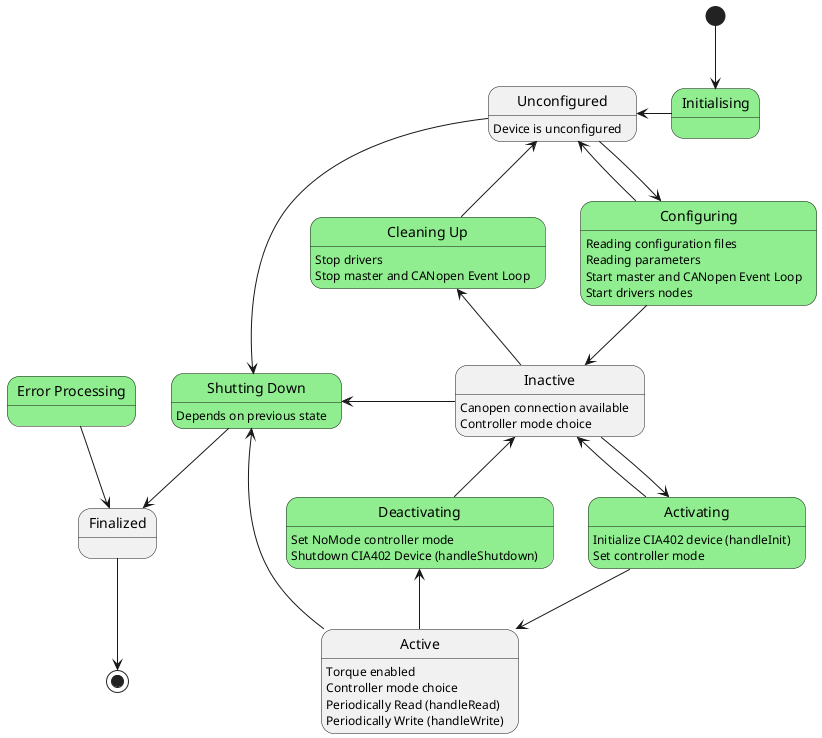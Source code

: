 @startuml CIA402 State Machine

state "Unconfigured" as U
U : Device is unconfigured
state "Inactive" as I
I : Canopen connection available
I : Controller mode choice
state "Active" as A
A : Torque enabled
A : Controller mode choice
A : Periodically Read (handleRead)
A : Periodically Write (handleWrite)
state "Finalized" as F


state "Initialising" as OI #LightGreen
state "Configuring" as OC #LightGreen
OC : Reading configuration files
OC : Reading parameters
OC : Start master and CANopen Event Loop
OC : Start drivers nodes
state "Activating" as OA #LightGreen
OA : Initialize CIA402 device (handleInit)
OA : Set controller mode
state "Deactivating" as OD #LightGreen
OD : Set NoMode controller mode
OD : Shutdown CIA402 Device (handleShutdown)
state "Cleaning Up" as OCU #LightGreen
OCU : Stop drivers
OCU : Stop master and CANopen Event Loop
state "Shutting Down" as OSD #LightGreen
OSD : Depends on previous state 
state "Error Processing" as OEP #LightGreen

[*] --> OI
F --> [*]

U <-- OI
U --> OC
U <-- OC
U <-- OCU
U --> OSD
OSD <-- A 
OSD --> F
OSD <-- I
OC --> I
I --> OA
I <-- OD
OA --> A
OCU <-- I
OD <-- A
I <-- OA
OEP --> F

@enduml